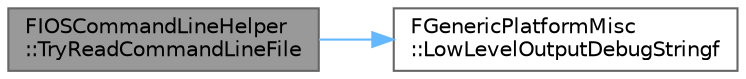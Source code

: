 digraph "FIOSCommandLineHelper::TryReadCommandLineFile"
{
 // INTERACTIVE_SVG=YES
 // LATEX_PDF_SIZE
  bgcolor="transparent";
  edge [fontname=Helvetica,fontsize=10,labelfontname=Helvetica,labelfontsize=10];
  node [fontname=Helvetica,fontsize=10,shape=box,height=0.2,width=0.4];
  rankdir="LR";
  Node1 [id="Node000001",label="FIOSCommandLineHelper\l::TryReadCommandLineFile",height=0.2,width=0.4,color="gray40", fillcolor="grey60", style="filled", fontcolor="black",tooltip=" "];
  Node1 -> Node2 [id="edge1_Node000001_Node000002",color="steelblue1",style="solid",tooltip=" "];
  Node2 [id="Node000002",label="FGenericPlatformMisc\l::LowLevelOutputDebugStringf",height=0.2,width=0.4,color="grey40", fillcolor="white", style="filled",URL="$d1/de8/structFGenericPlatformMisc.html#abfb9c3f897edd1550db5f5794b4be43c",tooltip=" "];
}
